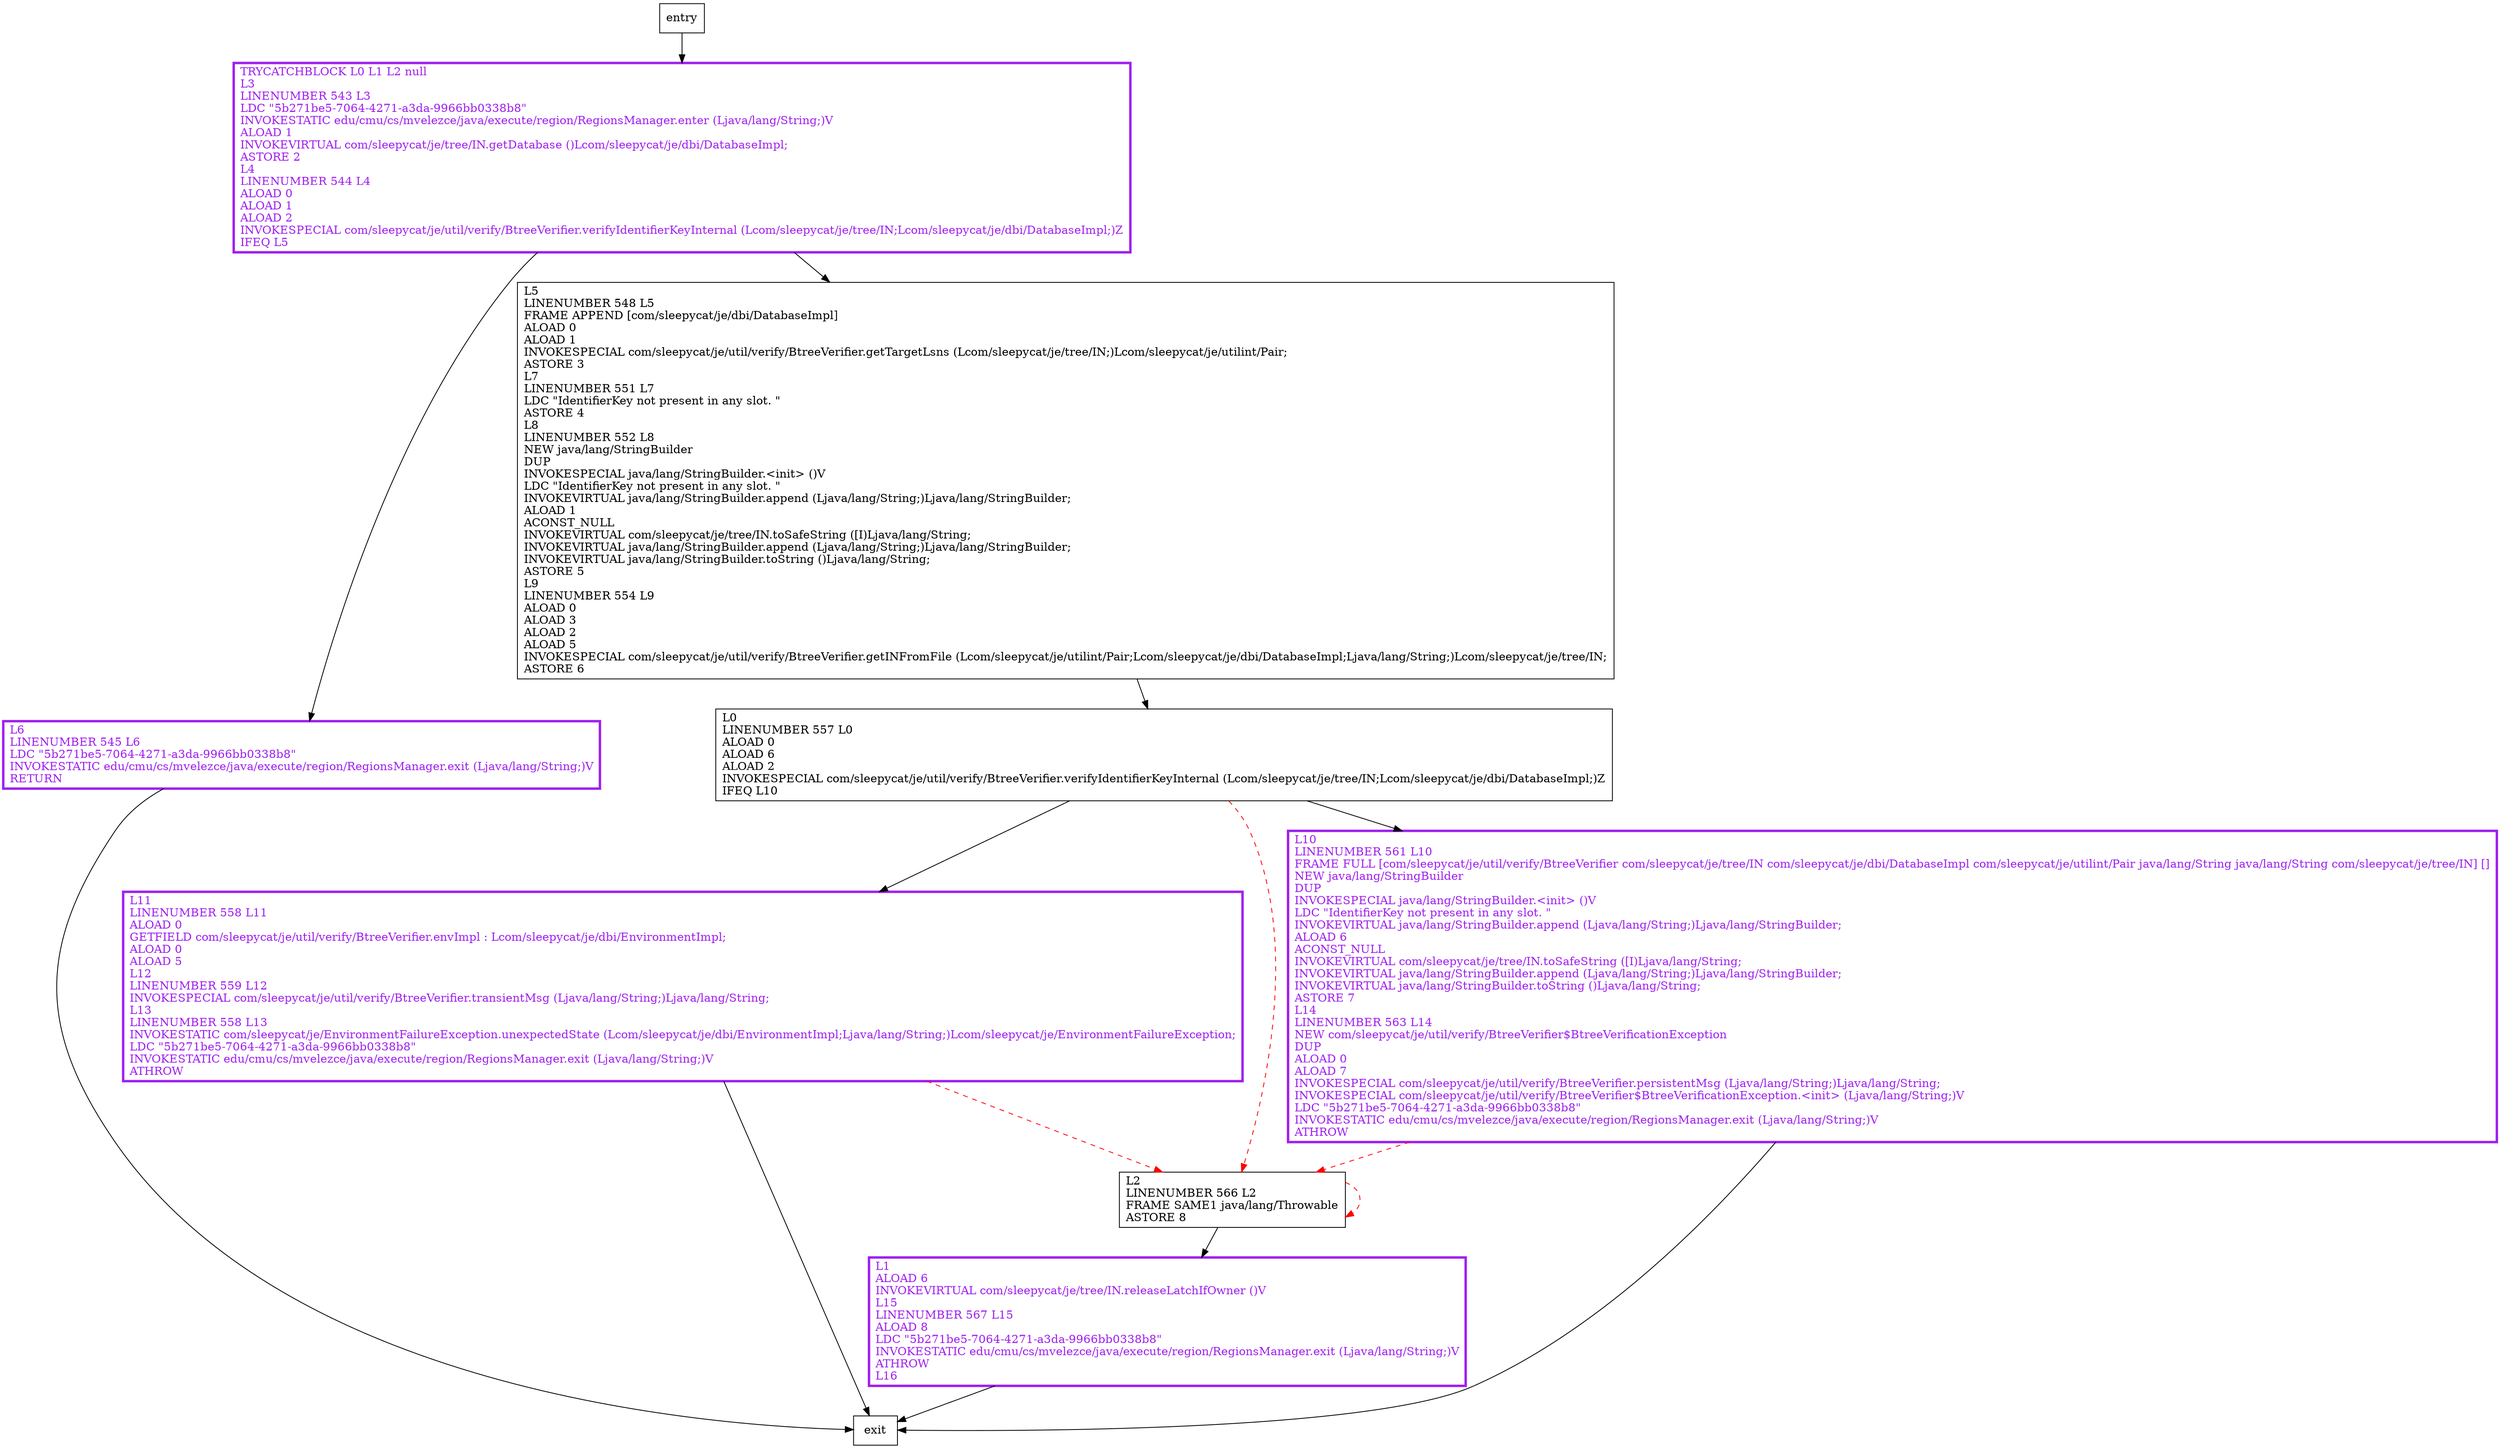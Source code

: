 digraph verifyIdentifierKey {
node [shape=record];
425103575 [label="L6\lLINENUMBER 545 L6\lLDC \"5b271be5-7064-4271-a3da-9966bb0338b8\"\lINVOKESTATIC edu/cmu/cs/mvelezce/java/execute/region/RegionsManager.exit (Ljava/lang/String;)V\lRETURN\l"];
1674864279 [label="L11\lLINENUMBER 558 L11\lALOAD 0\lGETFIELD com/sleepycat/je/util/verify/BtreeVerifier.envImpl : Lcom/sleepycat/je/dbi/EnvironmentImpl;\lALOAD 0\lALOAD 5\lL12\lLINENUMBER 559 L12\lINVOKESPECIAL com/sleepycat/je/util/verify/BtreeVerifier.transientMsg (Ljava/lang/String;)Ljava/lang/String;\lL13\lLINENUMBER 558 L13\lINVOKESTATIC com/sleepycat/je/EnvironmentFailureException.unexpectedState (Lcom/sleepycat/je/dbi/EnvironmentImpl;Ljava/lang/String;)Lcom/sleepycat/je/EnvironmentFailureException;\lLDC \"5b271be5-7064-4271-a3da-9966bb0338b8\"\lINVOKESTATIC edu/cmu/cs/mvelezce/java/execute/region/RegionsManager.exit (Ljava/lang/String;)V\lATHROW\l"];
1455101012 [label="TRYCATCHBLOCK L0 L1 L2 null\lL3\lLINENUMBER 543 L3\lLDC \"5b271be5-7064-4271-a3da-9966bb0338b8\"\lINVOKESTATIC edu/cmu/cs/mvelezce/java/execute/region/RegionsManager.enter (Ljava/lang/String;)V\lALOAD 1\lINVOKEVIRTUAL com/sleepycat/je/tree/IN.getDatabase ()Lcom/sleepycat/je/dbi/DatabaseImpl;\lASTORE 2\lL4\lLINENUMBER 544 L4\lALOAD 0\lALOAD 1\lALOAD 2\lINVOKESPECIAL com/sleepycat/je/util/verify/BtreeVerifier.verifyIdentifierKeyInternal (Lcom/sleepycat/je/tree/IN;Lcom/sleepycat/je/dbi/DatabaseImpl;)Z\lIFEQ L5\l"];
87488716 [label="L0\lLINENUMBER 557 L0\lALOAD 0\lALOAD 6\lALOAD 2\lINVOKESPECIAL com/sleepycat/je/util/verify/BtreeVerifier.verifyIdentifierKeyInternal (Lcom/sleepycat/je/tree/IN;Lcom/sleepycat/je/dbi/DatabaseImpl;)Z\lIFEQ L10\l"];
731184041 [label="L5\lLINENUMBER 548 L5\lFRAME APPEND [com/sleepycat/je/dbi/DatabaseImpl]\lALOAD 0\lALOAD 1\lINVOKESPECIAL com/sleepycat/je/util/verify/BtreeVerifier.getTargetLsns (Lcom/sleepycat/je/tree/IN;)Lcom/sleepycat/je/utilint/Pair;\lASTORE 3\lL7\lLINENUMBER 551 L7\lLDC \"IdentifierKey not present in any slot. \"\lASTORE 4\lL8\lLINENUMBER 552 L8\lNEW java/lang/StringBuilder\lDUP\lINVOKESPECIAL java/lang/StringBuilder.\<init\> ()V\lLDC \"IdentifierKey not present in any slot. \"\lINVOKEVIRTUAL java/lang/StringBuilder.append (Ljava/lang/String;)Ljava/lang/StringBuilder;\lALOAD 1\lACONST_NULL\lINVOKEVIRTUAL com/sleepycat/je/tree/IN.toSafeString ([I)Ljava/lang/String;\lINVOKEVIRTUAL java/lang/StringBuilder.append (Ljava/lang/String;)Ljava/lang/StringBuilder;\lINVOKEVIRTUAL java/lang/StringBuilder.toString ()Ljava/lang/String;\lASTORE 5\lL9\lLINENUMBER 554 L9\lALOAD 0\lALOAD 3\lALOAD 2\lALOAD 5\lINVOKESPECIAL com/sleepycat/je/util/verify/BtreeVerifier.getINFromFile (Lcom/sleepycat/je/utilint/Pair;Lcom/sleepycat/je/dbi/DatabaseImpl;Ljava/lang/String;)Lcom/sleepycat/je/tree/IN;\lASTORE 6\l"];
398536655 [label="L2\lLINENUMBER 566 L2\lFRAME SAME1 java/lang/Throwable\lASTORE 8\l"];
2113245617 [label="L10\lLINENUMBER 561 L10\lFRAME FULL [com/sleepycat/je/util/verify/BtreeVerifier com/sleepycat/je/tree/IN com/sleepycat/je/dbi/DatabaseImpl com/sleepycat/je/utilint/Pair java/lang/String java/lang/String com/sleepycat/je/tree/IN] []\lNEW java/lang/StringBuilder\lDUP\lINVOKESPECIAL java/lang/StringBuilder.\<init\> ()V\lLDC \"IdentifierKey not present in any slot. \"\lINVOKEVIRTUAL java/lang/StringBuilder.append (Ljava/lang/String;)Ljava/lang/StringBuilder;\lALOAD 6\lACONST_NULL\lINVOKEVIRTUAL com/sleepycat/je/tree/IN.toSafeString ([I)Ljava/lang/String;\lINVOKEVIRTUAL java/lang/StringBuilder.append (Ljava/lang/String;)Ljava/lang/StringBuilder;\lINVOKEVIRTUAL java/lang/StringBuilder.toString ()Ljava/lang/String;\lASTORE 7\lL14\lLINENUMBER 563 L14\lNEW com/sleepycat/je/util/verify/BtreeVerifier$BtreeVerificationException\lDUP\lALOAD 0\lALOAD 7\lINVOKESPECIAL com/sleepycat/je/util/verify/BtreeVerifier.persistentMsg (Ljava/lang/String;)Ljava/lang/String;\lINVOKESPECIAL com/sleepycat/je/util/verify/BtreeVerifier$BtreeVerificationException.\<init\> (Ljava/lang/String;)V\lLDC \"5b271be5-7064-4271-a3da-9966bb0338b8\"\lINVOKESTATIC edu/cmu/cs/mvelezce/java/execute/region/RegionsManager.exit (Ljava/lang/String;)V\lATHROW\l"];
1156729010 [label="L1\lALOAD 6\lINVOKEVIRTUAL com/sleepycat/je/tree/IN.releaseLatchIfOwner ()V\lL15\lLINENUMBER 567 L15\lALOAD 8\lLDC \"5b271be5-7064-4271-a3da-9966bb0338b8\"\lINVOKESTATIC edu/cmu/cs/mvelezce/java/execute/region/RegionsManager.exit (Ljava/lang/String;)V\lATHROW\lL16\l"];
entry;
exit;
entry -> 1455101012
425103575 -> exit
1674864279 -> exit
1674864279 -> 398536655 [style=dashed, color=red]
1455101012 -> 425103575
1455101012 -> 731184041
87488716 -> 1674864279
87488716 -> 2113245617
87488716 -> 398536655 [style=dashed, color=red]
731184041 -> 87488716
398536655 -> 398536655 [style=dashed, color=red]
398536655 -> 1156729010
2113245617 -> exit
2113245617 -> 398536655 [style=dashed, color=red]
1156729010 -> exit
425103575[fontcolor="purple", penwidth=3, color="purple"];
1674864279[fontcolor="purple", penwidth=3, color="purple"];
1455101012[fontcolor="purple", penwidth=3, color="purple"];
2113245617[fontcolor="purple", penwidth=3, color="purple"];
1156729010[fontcolor="purple", penwidth=3, color="purple"];
}

